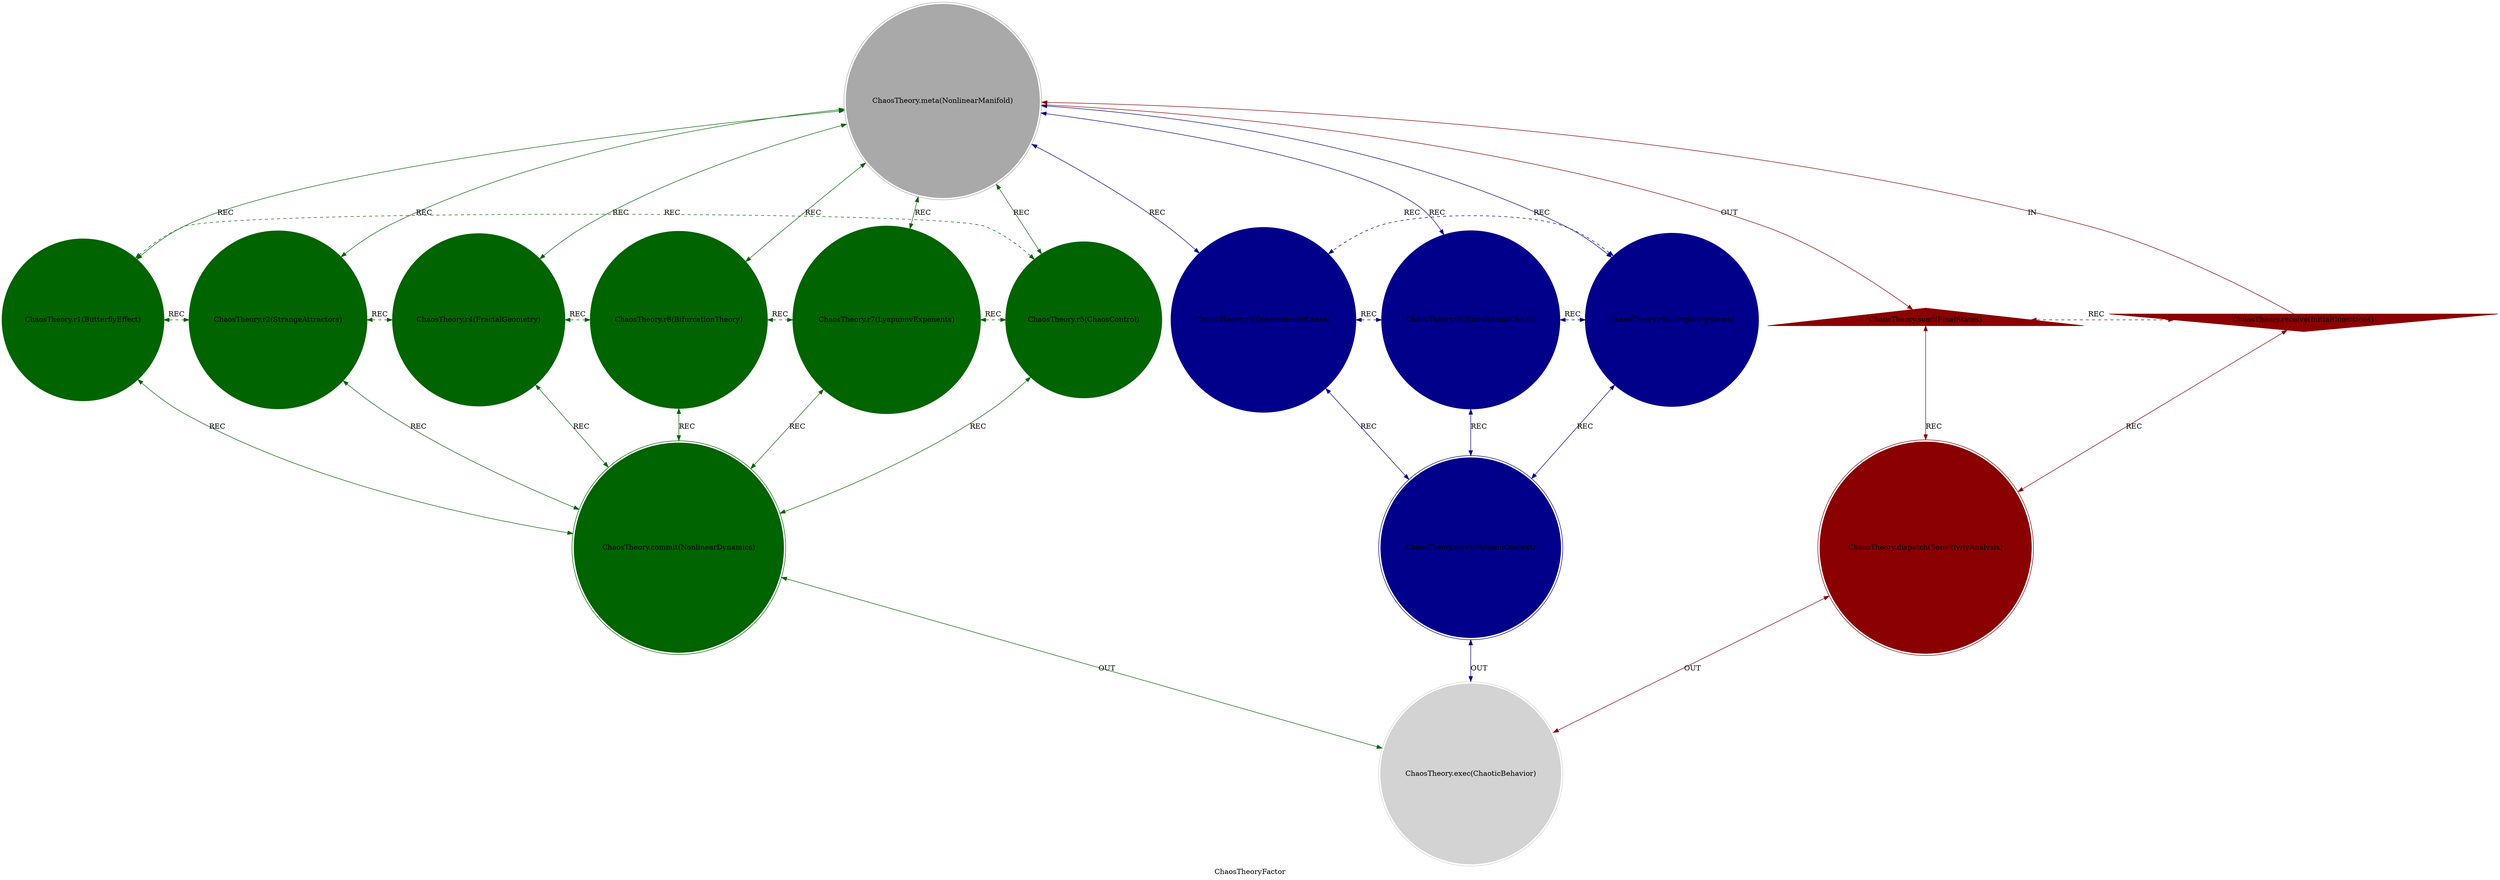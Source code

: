 strict digraph ChaosTheoryFactor {
    style = filled;
    color = lightgray;
    node [shape = circle; style = filled; color = lightgreen;];
    edge [color = darkgray;];
    label = "ChaosTheoryFactor";
    comment = "The science of deterministic unpredictability. The study of nonlinear systems where small changes lead to dramatically different outcomes—where order and disorder dance in complex patterns, and the butterfly effect reveals the hidden sensitivity of reality.";
    
    spark_0_chaos_t [label = "ChaosTheory.meta(NonlinearManifold)";comment = "Abstract: The Principle of Sensitive Dependence. The meta-pattern that deterministic systems can exhibit unpredictable behavior—the parent of all chaotic dynamics from weather systems to neural networks to cosmic evolution.";shape = doublecircle;color = darkgray;];
    spark_1_chaos_t [label = "ChaosTheory.r1(ButterflyEffect)";comment = "Initiation: The Amplification of Small Changes. The phenomenon where minute variations in initial conditions produce vastly different outcomes—the flapping of butterfly wings potentially influencing distant weather patterns.";color = darkgreen;];
    spark_2_chaos_t [label = "ChaosTheory.r2(StrangeAttractors)";comment = "Response: The Order Within Chaos. Fractal geometric patterns that chaotic systems evolve toward—Lorenz attractor, Rössler attractor, and the beautiful structures that emerge from apparent randomness.";color = darkgreen;];
    spark_4_chaos_t [label = "ChaosTheory.r4(FractalGeometry)";comment = "Integration: The Self-Similar Complexity. Geometrical structures that repeat at different scales—Mandelbrot set, Julia sets, and the infinite complexity born from simple recursive equations.";color = darkgreen;];
    spark_8_chaos_t [label = "ChaosTheory.r8(BifurcationTheory)";comment = "Reflection: The Sudden Qualitative Changes. The study of how system behavior changes dramatically at parameter thresholds—period-doubling routes to chaos and the Feigenbaum constants.";color = darkgreen;];
    spark_7_chaos_t [label = "ChaosTheory.r7(LyapunovExponents)";comment = "Consolidation: The Quantification of Chaos. Mathematical measures that characterize the rate of divergence of nearby trajectories—the numerical signature of sensitive dependence on initial conditions.";color = darkgreen;];
    spark_5_chaos_t [label = "ChaosTheory.r5(ChaosControl)";comment = "Propagation: The Taming of Unpredictability. Methods for controlling chaotic systems using small perturbations—OGY method, chaos synchronization, and turning disorder into advantage.";color = darkgreen;];
    spark_3_chaos_t [label = "ChaosTheory.r3(DeterministicChaos)";comment = "Thesis: The Predictable Unpredictability. The paradox that systems governed by precise equations can produce behavior that appears random—logistic map, chaotic oscillators, and the emergence of randomness from order.";color = darkblue;];
    spark_6_chaos_t [label = "ChaosTheory.r6(HamiltonianChaos)";comment = "Antithesis: The Conservative Disorder. Chaos in energy-conserving systems—chaotic scattering, KAM theory, and the intricate structure of phase space in conservative dynamics.";color = darkblue;];
    spark_9_chaos_t [label = "ChaosTheory.r9(ComplexSystems)";comment = "Synthesis: The Edge of Chaos. The regime where systems balance order and disorder to achieve maximal complexity and adaptability—the fertile boundary where life, intelligence, and innovation emerge.";color = darkblue;];
    spark_a_chaos_t [label = "ChaosTheory.receive(InitialConditions)";comment = "Potential: The Seed of Divergence. The infinitely precise starting states that contain within them all possible future trajectories—the cosmic dice whose microscopic imperfections determine macroscopic destinies.";shape = invtriangle;color = darkred;];
    spark_b_chaos_t [label = "ChaosTheory.send(FinalStates)";comment = "Manifest: The Unpredictable Outcomes. The wildly different end results that emerge from nearly identical starts—the branching reality tree where tiny variations create entirely different worlds.";shape = triangle;color = darkred;];
    spark_c_chaos_t [label = "ChaosTheory.dispatch(SensitivityAnalysis)";comment = "Why-Who: The Measurement of Dependence. The framework for determining which parameters and initial conditions matter most—identifying the leverage points where small changes have large effects.";shape = doublecircle;color = darkred;];
    spark_d_chaos_t [label = "ChaosTheory.commit(NonlinearDynamics)";comment = "What-How: The Mathematical Machinery. The specific equations and iterative processes that generate chaotic behavior—differential equations, maps, and the computational algorithms of chaos.";shape = doublecircle;color = darkgreen;];
    spark_e_chaos_t [label = "ChaosTheory.serve(SystemContext)";comment = "When-Where: The Domain of Application. The particular physical, biological, or social systems where chaos manifests—weather, ecology, economics, or consciousness.";shape = doublecircle;color = darkblue;];
    spark_f_chaos_t [label = "ChaosTheory.exec(ChaoticBehavior)";comment = "Which-Closure: The Specific Chaotic Regime. The actual manifestation of chaos in a particular system—turbulent flow, chaotic neural firing, or unpredictable market fluctuations.";shape = doublecircle;color = lightgray;];
    
    spark_a_chaos_t -> spark_0_chaos_t [label = "IN"; comment = "Initial conditions seed the nonlinear manifold"; color = darkred; constraint = false;];
    spark_0_chaos_t -> spark_b_chaos_t [label = "OUT"; comment = "Nonlinear manifold generates unpredictable final states"; color = darkred;];
    spark_0_chaos_t -> spark_3_chaos_t [label = "REC"; comment = "Nonlinear systems exhibit deterministic chaos"; color = darkblue; dir = both;];
    spark_0_chaos_t -> spark_6_chaos_t [label = "REC"; comment = "Nonlinear dynamics include Hamiltonian chaos"; color = darkblue; dir = both;];
    spark_0_chaos_t -> spark_9_chaos_t [label = "REC"; comment = "Nonlinearity enables complex system emergence"; color = darkblue; dir = both;];
    spark_0_chaos_t -> spark_1_chaos_t [label = "REC"; comment = "Nonlinear manifold amplifies small differences"; color = darkgreen; dir = both;];
    spark_0_chaos_t -> spark_2_chaos_t [label = "REC"; comment = "Nonlinear manifold creates strange attractors"; color = darkgreen; dir = both;];
    spark_0_chaos_t -> spark_4_chaos_t [label = "REC"; comment = "Nonlinear manifold generates fractal patterns"; color = darkgreen; dir = both;];
    spark_0_chaos_t -> spark_8_chaos_t [label = "REC"; comment = "Nonlinear manifold undergoes bifurcations"; color = darkgreen; dir = both;];
    spark_0_chaos_t -> spark_7_chaos_t [label = "REC"; comment = "Nonlinear manifold exhibits exponential divergence"; color = darkgreen; dir = both;];
    spark_0_chaos_t -> spark_5_chaos_t [label = "REC"; comment = "Nonlinear manifold admits control strategies"; color = darkgreen; dir = both;];
    
    spark_a_chaos_t -> spark_c_chaos_t [label = "REC"; comment = "Initial conditions require sensitivity analysis"; color = darkred; dir = both;];
    spark_b_chaos_t -> spark_c_chaos_t [label = "REC"; comment = "Final outcomes reveal system sensitivities"; color = darkred; dir = both;];
    spark_1_chaos_t -> spark_d_chaos_t [label = "REC"; comment = "Butterfly effects emerge from nonlinear equations"; color = darkgreen; dir = both;];
    spark_2_chaos_t -> spark_d_chaos_t [label = "REC"; comment = "Strange attractors characterize specific dynamics"; color = darkgreen; dir = both;];
    spark_4_chaos_t -> spark_d_chaos_t [label = "REC"; comment = "Fractal geometry describes chaotic state spaces"; color = darkgreen; dir = both;];
    spark_8_chaos_t -> spark_d_chaos_t [label = "REC"; comment = "Bifurcation theory maps parameter transitions"; color = darkgreen; dir = both;];
    spark_7_chaos_t -> spark_d_chaos_t [label = "REC"; comment = "Lyapunov exponents quantify dynamic equations"; color = darkgreen; dir = both;];
    spark_5_chaos_t -> spark_d_chaos_t [label = "REC"; comment = "Chaos control requires precise dynamic models"; color = darkgreen; dir = both;];
    spark_3_chaos_t -> spark_e_chaos_t [label = "REC"; comment = "Deterministic chaos appears in physical systems"; color = darkblue; dir = both;];
    spark_6_chaos_t -> spark_e_chaos_t [label = "REC"; comment = "Hamiltonian chaos operates in conservative contexts"; color = darkblue; dir = both;];
    spark_9_chaos_t -> spark_e_chaos_t [label = "REC"; comment = "Complex systems thrive in edge-of-chaos regimes"; color = darkblue; dir = both;];
    
    spark_1_chaos_t -> spark_2_chaos_t [label = "REC"; comment = "Butterfly effects create strange attractor basins"; color = darkgreen; dir = both; style = dashed; constraint = false;];
    spark_2_chaos_t -> spark_4_chaos_t [label = "REC"; comment = "Strange attractors exhibit fractal geometry"; color = darkgreen; dir = both; style = dashed; constraint = false;];
    spark_4_chaos_t -> spark_8_chaos_t [label = "REC"; comment = "Fractal patterns reveal bifurcation structures"; color = darkgreen; dir = both; style = dashed; constraint = false;];
    spark_8_chaos_t -> spark_7_chaos_t [label = "REC"; comment = "Bifurcations correspond to Lyapunov exponent changes"; color = darkgreen; dir = both; style = dashed; constraint = false;];
    spark_7_chaos_t -> spark_5_chaos_t [label = "REC"; comment = "Lyapunov analysis enables chaos control strategies"; color = darkgreen; dir = both; style = dashed; constraint = false;];
    spark_5_chaos_t -> spark_1_chaos_t [label = "REC"; comment = "Chaos control manages butterfly effect consequences"; color = darkgreen; dir = both; style = dashed; constraint = false;];
    spark_3_chaos_t -> spark_6_chaos_t [label = "REC"; comment = "Deterministic chaos extends to conservative systems"; color = darkblue; dir = both; style = dashed; constraint = false;];
    spark_6_chaos_t -> spark_9_chaos_t [label = "REC"; comment = "Hamiltonian chaos underlies complex system dynamics"; color = darkblue; dir = both; style = dashed; constraint = false;];
    spark_9_chaos_t -> spark_3_chaos_t [label = "REC"; comment = "Complex systems exhibit deterministic chaotic elements"; color = darkblue; dir = both; style = dashed; constraint = false;];
    spark_a_chaos_t -> spark_b_chaos_t [label = "REC"; comment = "Initial conditions unpredictably determine final states"; color = darkred; dir = both; style = dashed; constraint = false;];
    
    spark_c_chaos_t -> spark_f_chaos_t [label = "OUT"; comment = "Sensitivity analysis predicts chaotic regimes"; color = darkred; dir = both;];
    spark_d_chaos_t -> spark_f_chaos_t [label = "OUT"; comment = "Nonlinear dynamics generate specific chaotic behaviors"; color = darkgreen; dir = both;];
    spark_e_chaos_t -> spark_f_chaos_t [label = "OUT"; comment = "System contexts shape chaotic manifestation"; color = darkblue; dir = both;];
}